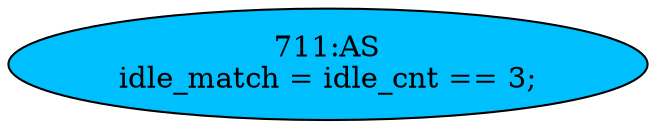 strict digraph "" {
	node [label="\N"];
	"711:AS"	 [ast="<pyverilog.vparser.ast.Assign object at 0x7f702a65a910>",
		def_var="['idle_match']",
		fillcolor=deepskyblue,
		label="711:AS
idle_match = idle_cnt == 3;",
		statements="[]",
		style=filled,
		typ=Assign,
		use_var="['idle_cnt']"];
}
